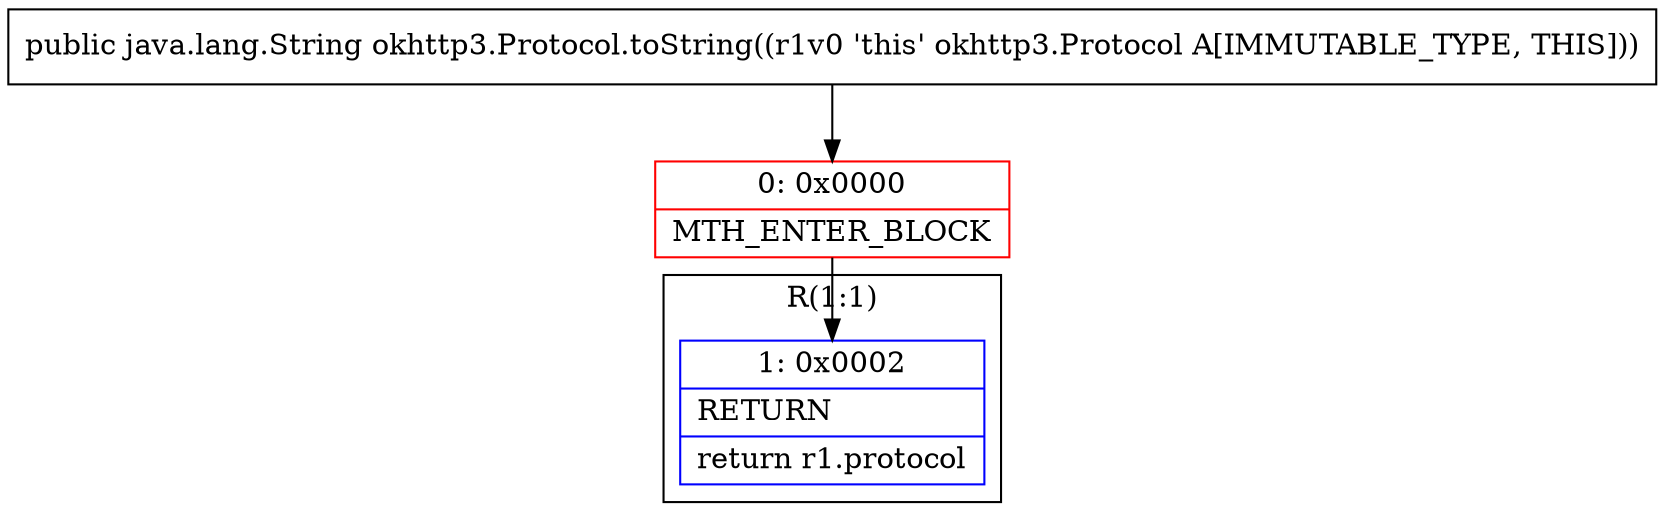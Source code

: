 digraph "CFG forokhttp3.Protocol.toString()Ljava\/lang\/String;" {
subgraph cluster_Region_267998377 {
label = "R(1:1)";
node [shape=record,color=blue];
Node_1 [shape=record,label="{1\:\ 0x0002|RETURN\l|return r1.protocol\l}"];
}
Node_0 [shape=record,color=red,label="{0\:\ 0x0000|MTH_ENTER_BLOCK\l}"];
MethodNode[shape=record,label="{public java.lang.String okhttp3.Protocol.toString((r1v0 'this' okhttp3.Protocol A[IMMUTABLE_TYPE, THIS])) }"];
MethodNode -> Node_0;
Node_0 -> Node_1;
}

